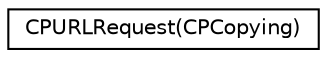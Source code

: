 digraph "Graphical Class Hierarchy"
{
  edge [fontname="Helvetica",fontsize="10",labelfontname="Helvetica",labelfontsize="10"];
  node [fontname="Helvetica",fontsize="10",shape=record];
  rankdir="LR";
  Node1 [label="CPURLRequest(CPCopying)",height=0.2,width=0.4,color="black", fillcolor="white", style="filled",URL="$category_c_p_u_r_l_request_07_c_p_copying_08.html"];
}
